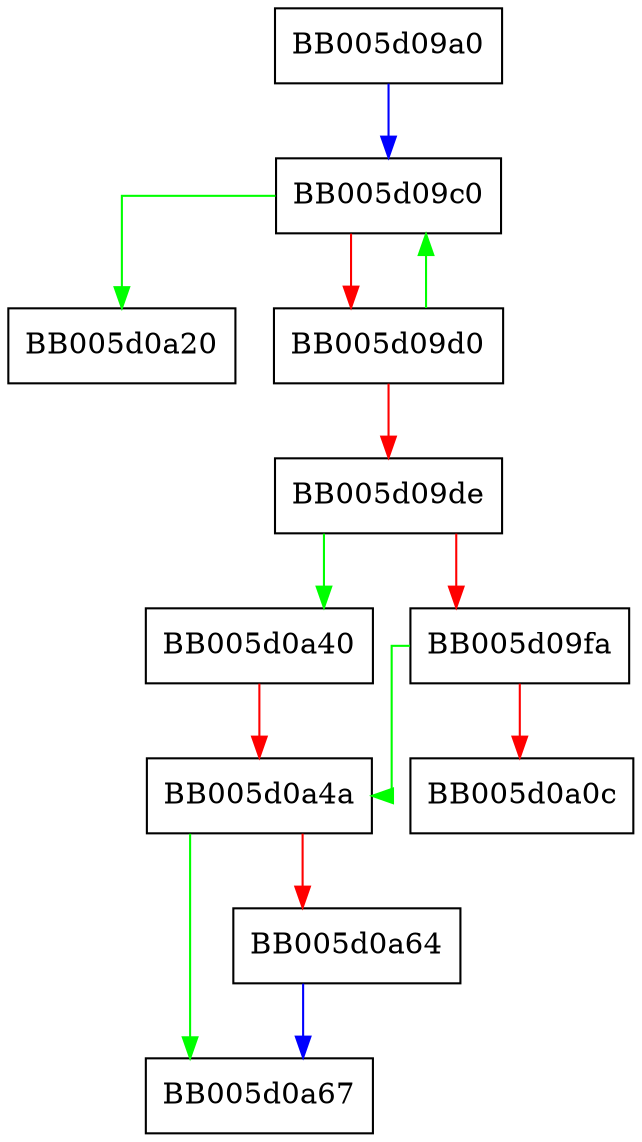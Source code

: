 digraph evp_pkey_name2type {
  node [shape="box"];
  graph [splines=ortho];
  BB005d09a0 -> BB005d09c0 [color="blue"];
  BB005d09c0 -> BB005d0a20 [color="green"];
  BB005d09c0 -> BB005d09d0 [color="red"];
  BB005d09d0 -> BB005d09c0 [color="green"];
  BB005d09d0 -> BB005d09de [color="red"];
  BB005d09de -> BB005d0a40 [color="green"];
  BB005d09de -> BB005d09fa [color="red"];
  BB005d09fa -> BB005d0a4a [color="green"];
  BB005d09fa -> BB005d0a0c [color="red"];
  BB005d0a40 -> BB005d0a4a [color="red"];
  BB005d0a4a -> BB005d0a67 [color="green"];
  BB005d0a4a -> BB005d0a64 [color="red"];
  BB005d0a64 -> BB005d0a67 [color="blue"];
}